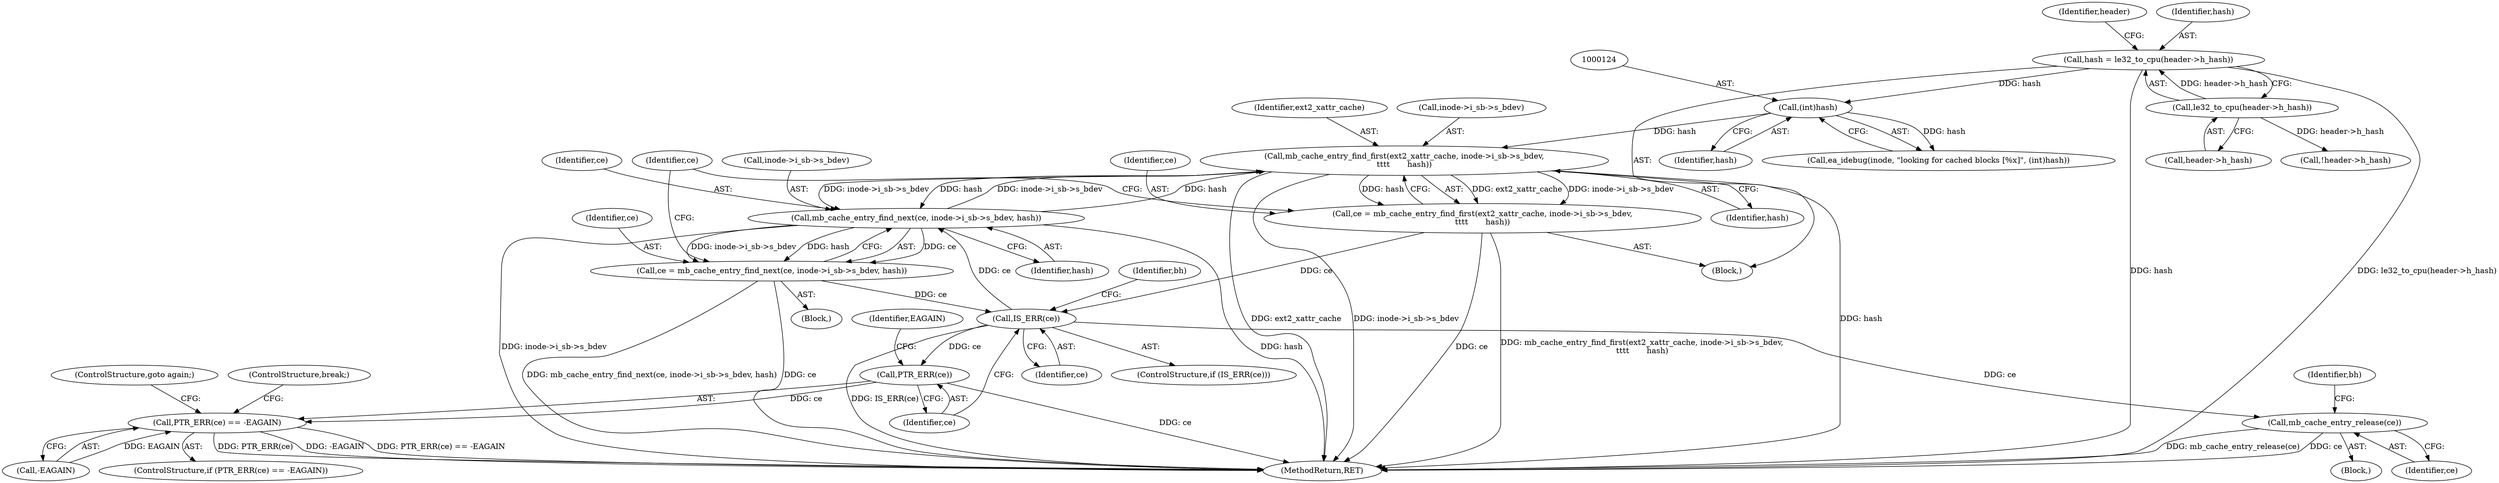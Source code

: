 digraph "0_linux_be0726d33cb8f411945884664924bed3cb8c70ee_4@pointer" {
"1000129" [label="(Call,mb_cache_entry_find_first(ext2_xattr_cache, inode->i_sb->s_bdev,\n\t\t\t\t       hash))"];
"1000233" [label="(Call,mb_cache_entry_find_next(ce, inode->i_sb->s_bdev, hash))"];
"1000142" [label="(Call,IS_ERR(ce))"];
"1000231" [label="(Call,ce = mb_cache_entry_find_next(ce, inode->i_sb->s_bdev, hash))"];
"1000127" [label="(Call,ce = mb_cache_entry_find_first(ext2_xattr_cache, inode->i_sb->s_bdev,\n\t\t\t\t       hash))"];
"1000129" [label="(Call,mb_cache_entry_find_first(ext2_xattr_cache, inode->i_sb->s_bdev,\n\t\t\t\t       hash))"];
"1000123" [label="(Call,(int)hash)"];
"1000106" [label="(Call,hash = le32_to_cpu(header->h_hash))"];
"1000108" [label="(Call,le32_to_cpu(header->h_hash))"];
"1000147" [label="(Call,PTR_ERR(ce))"];
"1000146" [label="(Call,PTR_ERR(ce) == -EAGAIN)"];
"1000223" [label="(Call,mb_cache_entry_release(ce))"];
"1000125" [label="(Identifier,hash)"];
"1000138" [label="(Identifier,ce)"];
"1000104" [label="(Block,)"];
"1000149" [label="(Call,-EAGAIN)"];
"1000141" [label="(ControlStructure,if (IS_ERR(ce)))"];
"1000234" [label="(Identifier,ce)"];
"1000223" [label="(Call,mb_cache_entry_release(ce))"];
"1000123" [label="(Call,(int)hash)"];
"1000146" [label="(Call,PTR_ERR(ce) == -EAGAIN)"];
"1000127" [label="(Call,ce = mb_cache_entry_find_first(ext2_xattr_cache, inode->i_sb->s_bdev,\n\t\t\t\t       hash))"];
"1000136" [label="(Identifier,hash)"];
"1000150" [label="(Identifier,EAGAIN)"];
"1000114" [label="(Call,!header->h_hash)"];
"1000224" [label="(Identifier,ce)"];
"1000145" [label="(ControlStructure,if (PTR_ERR(ce) == -EAGAIN))"];
"1000152" [label="(ControlStructure,break;)"];
"1000214" [label="(Block,)"];
"1000154" [label="(Identifier,bh)"];
"1000106" [label="(Call,hash = le32_to_cpu(header->h_hash))"];
"1000151" [label="(ControlStructure,goto again;)"];
"1000240" [label="(Identifier,hash)"];
"1000129" [label="(Call,mb_cache_entry_find_first(ext2_xattr_cache, inode->i_sb->s_bdev,\n\t\t\t\t       hash))"];
"1000109" [label="(Call,header->h_hash)"];
"1000148" [label="(Identifier,ce)"];
"1000147" [label="(Call,PTR_ERR(ce))"];
"1000231" [label="(Call,ce = mb_cache_entry_find_next(ce, inode->i_sb->s_bdev, hash))"];
"1000142" [label="(Call,IS_ERR(ce))"];
"1000226" [label="(Identifier,bh)"];
"1000130" [label="(Identifier,ext2_xattr_cache)"];
"1000120" [label="(Call,ea_idebug(inode, \"looking for cached blocks [%x]\", (int)hash))"];
"1000108" [label="(Call,le32_to_cpu(header->h_hash))"];
"1000233" [label="(Call,mb_cache_entry_find_next(ce, inode->i_sb->s_bdev, hash))"];
"1000143" [label="(Identifier,ce)"];
"1000116" [label="(Identifier,header)"];
"1000139" [label="(Block,)"];
"1000243" [label="(MethodReturn,RET)"];
"1000128" [label="(Identifier,ce)"];
"1000235" [label="(Call,inode->i_sb->s_bdev)"];
"1000107" [label="(Identifier,hash)"];
"1000131" [label="(Call,inode->i_sb->s_bdev)"];
"1000232" [label="(Identifier,ce)"];
"1000129" -> "1000127"  [label="AST: "];
"1000129" -> "1000136"  [label="CFG: "];
"1000130" -> "1000129"  [label="AST: "];
"1000131" -> "1000129"  [label="AST: "];
"1000136" -> "1000129"  [label="AST: "];
"1000127" -> "1000129"  [label="CFG: "];
"1000129" -> "1000243"  [label="DDG: ext2_xattr_cache"];
"1000129" -> "1000243"  [label="DDG: hash"];
"1000129" -> "1000243"  [label="DDG: inode->i_sb->s_bdev"];
"1000129" -> "1000127"  [label="DDG: ext2_xattr_cache"];
"1000129" -> "1000127"  [label="DDG: inode->i_sb->s_bdev"];
"1000129" -> "1000127"  [label="DDG: hash"];
"1000233" -> "1000129"  [label="DDG: inode->i_sb->s_bdev"];
"1000233" -> "1000129"  [label="DDG: hash"];
"1000123" -> "1000129"  [label="DDG: hash"];
"1000129" -> "1000233"  [label="DDG: inode->i_sb->s_bdev"];
"1000129" -> "1000233"  [label="DDG: hash"];
"1000233" -> "1000231"  [label="AST: "];
"1000233" -> "1000240"  [label="CFG: "];
"1000234" -> "1000233"  [label="AST: "];
"1000235" -> "1000233"  [label="AST: "];
"1000240" -> "1000233"  [label="AST: "];
"1000231" -> "1000233"  [label="CFG: "];
"1000233" -> "1000243"  [label="DDG: inode->i_sb->s_bdev"];
"1000233" -> "1000243"  [label="DDG: hash"];
"1000233" -> "1000231"  [label="DDG: ce"];
"1000233" -> "1000231"  [label="DDG: inode->i_sb->s_bdev"];
"1000233" -> "1000231"  [label="DDG: hash"];
"1000142" -> "1000233"  [label="DDG: ce"];
"1000142" -> "1000141"  [label="AST: "];
"1000142" -> "1000143"  [label="CFG: "];
"1000143" -> "1000142"  [label="AST: "];
"1000148" -> "1000142"  [label="CFG: "];
"1000154" -> "1000142"  [label="CFG: "];
"1000142" -> "1000243"  [label="DDG: IS_ERR(ce)"];
"1000231" -> "1000142"  [label="DDG: ce"];
"1000127" -> "1000142"  [label="DDG: ce"];
"1000142" -> "1000147"  [label="DDG: ce"];
"1000142" -> "1000223"  [label="DDG: ce"];
"1000231" -> "1000139"  [label="AST: "];
"1000232" -> "1000231"  [label="AST: "];
"1000138" -> "1000231"  [label="CFG: "];
"1000231" -> "1000243"  [label="DDG: ce"];
"1000231" -> "1000243"  [label="DDG: mb_cache_entry_find_next(ce, inode->i_sb->s_bdev, hash)"];
"1000127" -> "1000104"  [label="AST: "];
"1000128" -> "1000127"  [label="AST: "];
"1000138" -> "1000127"  [label="CFG: "];
"1000127" -> "1000243"  [label="DDG: mb_cache_entry_find_first(ext2_xattr_cache, inode->i_sb->s_bdev,\n\t\t\t\t       hash)"];
"1000127" -> "1000243"  [label="DDG: ce"];
"1000123" -> "1000120"  [label="AST: "];
"1000123" -> "1000125"  [label="CFG: "];
"1000124" -> "1000123"  [label="AST: "];
"1000125" -> "1000123"  [label="AST: "];
"1000120" -> "1000123"  [label="CFG: "];
"1000123" -> "1000120"  [label="DDG: hash"];
"1000106" -> "1000123"  [label="DDG: hash"];
"1000106" -> "1000104"  [label="AST: "];
"1000106" -> "1000108"  [label="CFG: "];
"1000107" -> "1000106"  [label="AST: "];
"1000108" -> "1000106"  [label="AST: "];
"1000116" -> "1000106"  [label="CFG: "];
"1000106" -> "1000243"  [label="DDG: le32_to_cpu(header->h_hash)"];
"1000106" -> "1000243"  [label="DDG: hash"];
"1000108" -> "1000106"  [label="DDG: header->h_hash"];
"1000108" -> "1000109"  [label="CFG: "];
"1000109" -> "1000108"  [label="AST: "];
"1000108" -> "1000114"  [label="DDG: header->h_hash"];
"1000147" -> "1000146"  [label="AST: "];
"1000147" -> "1000148"  [label="CFG: "];
"1000148" -> "1000147"  [label="AST: "];
"1000150" -> "1000147"  [label="CFG: "];
"1000147" -> "1000243"  [label="DDG: ce"];
"1000147" -> "1000146"  [label="DDG: ce"];
"1000146" -> "1000145"  [label="AST: "];
"1000146" -> "1000149"  [label="CFG: "];
"1000149" -> "1000146"  [label="AST: "];
"1000151" -> "1000146"  [label="CFG: "];
"1000152" -> "1000146"  [label="CFG: "];
"1000146" -> "1000243"  [label="DDG: PTR_ERR(ce)"];
"1000146" -> "1000243"  [label="DDG: -EAGAIN"];
"1000146" -> "1000243"  [label="DDG: PTR_ERR(ce) == -EAGAIN"];
"1000149" -> "1000146"  [label="DDG: EAGAIN"];
"1000223" -> "1000214"  [label="AST: "];
"1000223" -> "1000224"  [label="CFG: "];
"1000224" -> "1000223"  [label="AST: "];
"1000226" -> "1000223"  [label="CFG: "];
"1000223" -> "1000243"  [label="DDG: mb_cache_entry_release(ce)"];
"1000223" -> "1000243"  [label="DDG: ce"];
}
